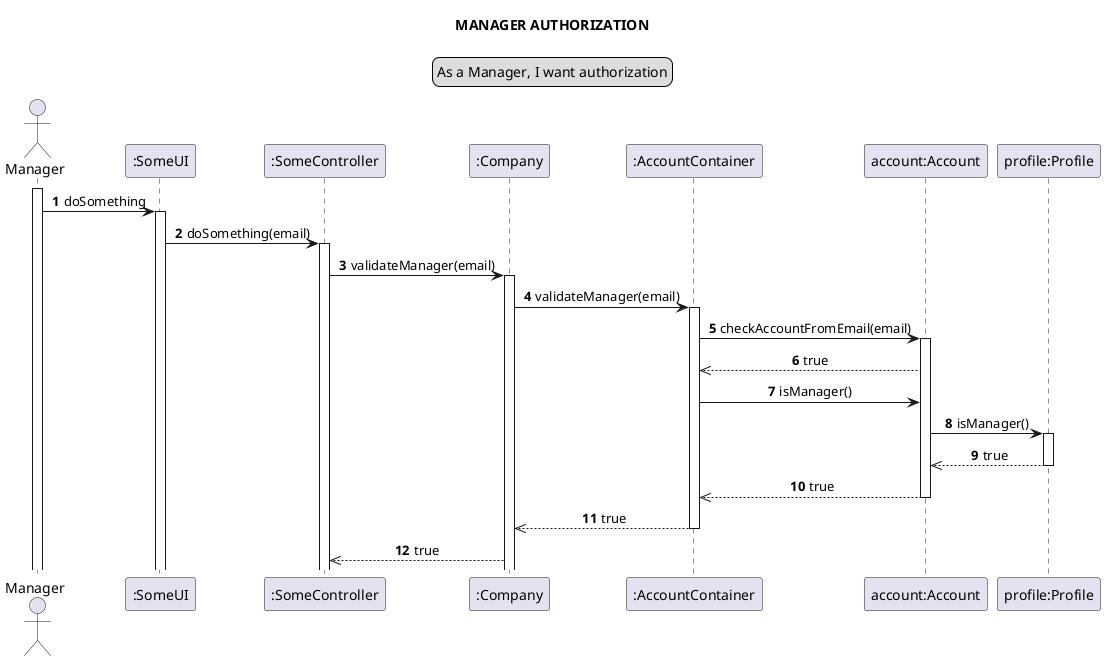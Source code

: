 @startuml
'https://plantuml.com/sequence-diagram

autonumber

skinparam sequenceMessageAlign center
title MANAGER AUTHORIZATION
legend top
As a Manager, I want authorization
end legend
autonumber
actor Manager
participant ":SomeUI" as ui
participant ":SomeController" as controller
participant ":Company" as company
participant ":AccountContainer" as ac
participant "account:Account" as a
participant "profile:Profile" as p

activate Manager
Manager -> ui: doSomething
activate ui
ui -> controller: doSomething(email)
activate controller
controller -> company: validateManager(email)
activate company
company -> ac: validateManager(email)
activate ac
ac -> a: checkAccountFromEmail(email)
activate a
a-->>ac: true
ac -> a: isManager()
a-> p: isManager()
activate p
p-->> a:true
deactivate p
a -->> ac: true
deactivate a
ac -->> company: true
deactivate ac
company-->> controller: true
@enduml